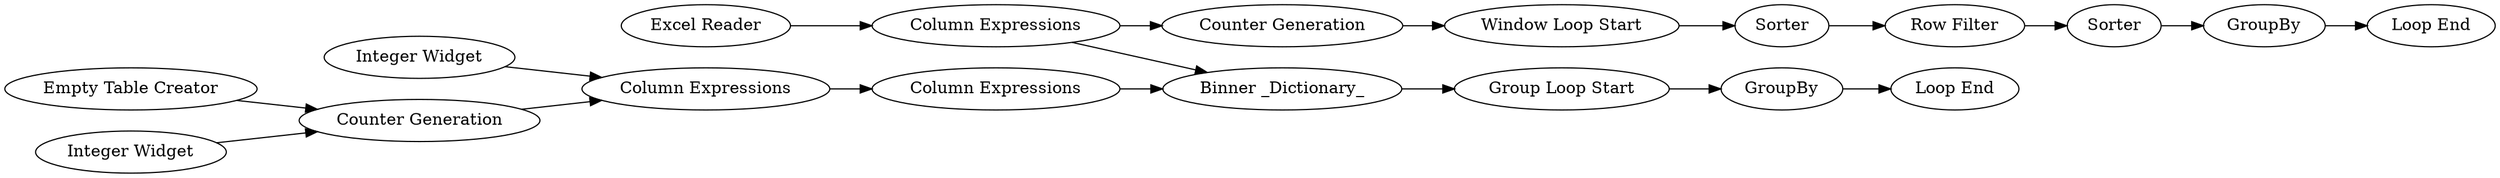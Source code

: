 digraph {
	1 [label="Excel Reader"]
	2 [label="Window Loop Start"]
	3 [label="Loop End"]
	8 [label=GroupBy]
	9 [label="Row Filter"]
	10 [label="Counter Generation"]
	11 [label=Sorter]
	12 [label=Sorter]
	13 [label="Column Expressions"]
	14 [label="Empty Table Creator"]
	15 [label="Integer Widget"]
	16 [label="Column Expressions"]
	17 [label="Counter Generation"]
	18 [label="Column Expressions"]
	19 [label="Integer Widget"]
	20 [label="Binner _Dictionary_"]
	21 [label="Group Loop Start"]
	22 [label=GroupBy]
	23 [label="Loop End"]
	1 -> 13
	2 -> 11
	8 -> 3
	9 -> 12
	10 -> 2
	11 -> 9
	12 -> 8
	13 -> 10
	13 -> 20
	14 -> 17
	15 -> 16
	16 -> 18
	17 -> 16
	18 -> 20
	19 -> 17
	20 -> 21
	21 -> 22
	22 -> 23
	rankdir=LR
}
